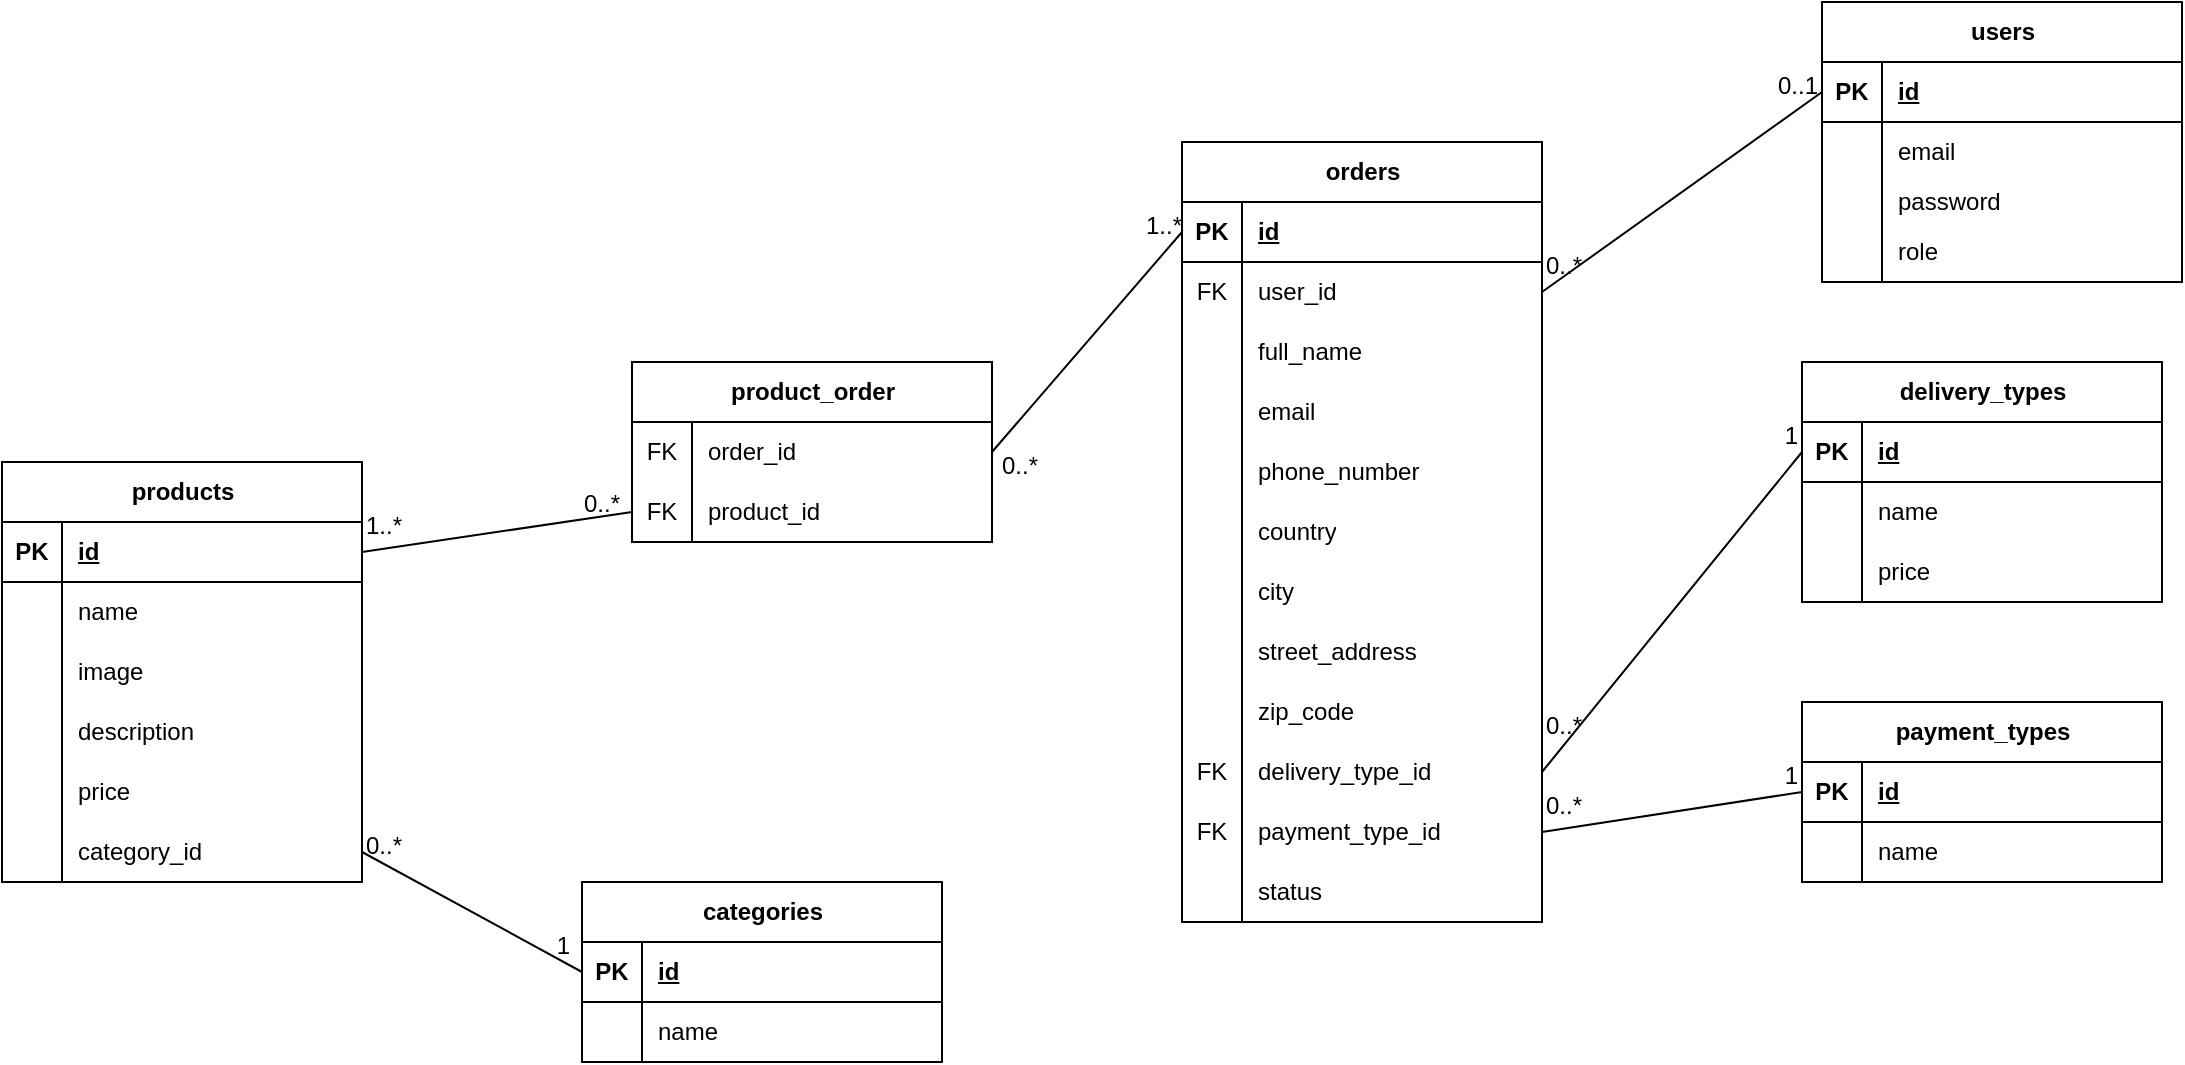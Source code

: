 <mxfile version="26.1.1">
  <diagram id="R2lEEEUBdFMjLlhIrx00" name="Page-1">
    <mxGraphModel dx="1567" dy="676" grid="1" gridSize="10" guides="1" tooltips="1" connect="1" arrows="1" fold="1" page="1" pageScale="1" pageWidth="850" pageHeight="1100" math="0" shadow="0" extFonts="Permanent Marker^https://fonts.googleapis.com/css?family=Permanent+Marker">
      <root>
        <mxCell id="0" />
        <mxCell id="1" parent="0" />
        <mxCell id="iyxFOBbyKlS74xvz4NxE-17" value="&lt;div&gt;users&lt;/div&gt;" style="shape=table;startSize=30;container=1;collapsible=1;childLayout=tableLayout;fixedRows=1;rowLines=0;fontStyle=1;align=center;resizeLast=1;html=1;" parent="1" vertex="1">
          <mxGeometry x="1020" y="170" width="180" height="140" as="geometry" />
        </mxCell>
        <mxCell id="iyxFOBbyKlS74xvz4NxE-18" value="" style="shape=tableRow;horizontal=0;startSize=0;swimlaneHead=0;swimlaneBody=0;fillColor=none;collapsible=0;dropTarget=0;points=[[0,0.5],[1,0.5]];portConstraint=eastwest;top=0;left=0;right=0;bottom=1;" parent="iyxFOBbyKlS74xvz4NxE-17" vertex="1">
          <mxGeometry y="30" width="180" height="30" as="geometry" />
        </mxCell>
        <mxCell id="iyxFOBbyKlS74xvz4NxE-19" value="PK" style="shape=partialRectangle;connectable=0;fillColor=none;top=0;left=0;bottom=0;right=0;fontStyle=1;overflow=hidden;whiteSpace=wrap;html=1;" parent="iyxFOBbyKlS74xvz4NxE-18" vertex="1">
          <mxGeometry width="30" height="30" as="geometry">
            <mxRectangle width="30" height="30" as="alternateBounds" />
          </mxGeometry>
        </mxCell>
        <mxCell id="iyxFOBbyKlS74xvz4NxE-20" value="&lt;div&gt;id&lt;/div&gt;" style="shape=partialRectangle;connectable=0;fillColor=none;top=0;left=0;bottom=0;right=0;align=left;spacingLeft=6;fontStyle=5;overflow=hidden;whiteSpace=wrap;html=1;" parent="iyxFOBbyKlS74xvz4NxE-18" vertex="1">
          <mxGeometry x="30" width="150" height="30" as="geometry">
            <mxRectangle width="150" height="30" as="alternateBounds" />
          </mxGeometry>
        </mxCell>
        <mxCell id="iyxFOBbyKlS74xvz4NxE-21" value="" style="shape=tableRow;horizontal=0;startSize=0;swimlaneHead=0;swimlaneBody=0;fillColor=none;collapsible=0;dropTarget=0;points=[[0,0.5],[1,0.5]];portConstraint=eastwest;top=0;left=0;right=0;bottom=0;" parent="iyxFOBbyKlS74xvz4NxE-17" vertex="1">
          <mxGeometry y="60" width="180" height="30" as="geometry" />
        </mxCell>
        <mxCell id="iyxFOBbyKlS74xvz4NxE-22" value="" style="shape=partialRectangle;connectable=0;fillColor=none;top=0;left=0;bottom=0;right=0;editable=1;overflow=hidden;whiteSpace=wrap;html=1;" parent="iyxFOBbyKlS74xvz4NxE-21" vertex="1">
          <mxGeometry width="30" height="30" as="geometry">
            <mxRectangle width="30" height="30" as="alternateBounds" />
          </mxGeometry>
        </mxCell>
        <mxCell id="iyxFOBbyKlS74xvz4NxE-23" value="email" style="shape=partialRectangle;connectable=0;fillColor=none;top=0;left=0;bottom=0;right=0;align=left;spacingLeft=6;overflow=hidden;whiteSpace=wrap;html=1;" parent="iyxFOBbyKlS74xvz4NxE-21" vertex="1">
          <mxGeometry x="30" width="150" height="30" as="geometry">
            <mxRectangle width="150" height="30" as="alternateBounds" />
          </mxGeometry>
        </mxCell>
        <mxCell id="iyxFOBbyKlS74xvz4NxE-24" value="" style="shape=tableRow;horizontal=0;startSize=0;swimlaneHead=0;swimlaneBody=0;fillColor=none;collapsible=0;dropTarget=0;points=[[0,0.5],[1,0.5]];portConstraint=eastwest;top=0;left=0;right=0;bottom=0;" parent="iyxFOBbyKlS74xvz4NxE-17" vertex="1">
          <mxGeometry y="90" width="180" height="20" as="geometry" />
        </mxCell>
        <mxCell id="iyxFOBbyKlS74xvz4NxE-25" value="" style="shape=partialRectangle;connectable=0;fillColor=none;top=0;left=0;bottom=0;right=0;editable=1;overflow=hidden;whiteSpace=wrap;html=1;" parent="iyxFOBbyKlS74xvz4NxE-24" vertex="1">
          <mxGeometry width="30" height="20" as="geometry">
            <mxRectangle width="30" height="20" as="alternateBounds" />
          </mxGeometry>
        </mxCell>
        <mxCell id="iyxFOBbyKlS74xvz4NxE-26" value="&lt;div&gt;password&lt;/div&gt;" style="shape=partialRectangle;connectable=0;fillColor=none;top=0;left=0;bottom=0;right=0;align=left;spacingLeft=6;overflow=hidden;whiteSpace=wrap;html=1;" parent="iyxFOBbyKlS74xvz4NxE-24" vertex="1">
          <mxGeometry x="30" width="150" height="20" as="geometry">
            <mxRectangle width="150" height="20" as="alternateBounds" />
          </mxGeometry>
        </mxCell>
        <mxCell id="iyxFOBbyKlS74xvz4NxE-27" value="" style="shape=tableRow;horizontal=0;startSize=0;swimlaneHead=0;swimlaneBody=0;fillColor=none;collapsible=0;dropTarget=0;points=[[0,0.5],[1,0.5]];portConstraint=eastwest;top=0;left=0;right=0;bottom=0;" parent="iyxFOBbyKlS74xvz4NxE-17" vertex="1">
          <mxGeometry y="110" width="180" height="30" as="geometry" />
        </mxCell>
        <mxCell id="iyxFOBbyKlS74xvz4NxE-28" value="" style="shape=partialRectangle;connectable=0;fillColor=none;top=0;left=0;bottom=0;right=0;editable=1;overflow=hidden;whiteSpace=wrap;html=1;" parent="iyxFOBbyKlS74xvz4NxE-27" vertex="1">
          <mxGeometry width="30" height="30" as="geometry">
            <mxRectangle width="30" height="30" as="alternateBounds" />
          </mxGeometry>
        </mxCell>
        <mxCell id="iyxFOBbyKlS74xvz4NxE-29" value="&lt;div&gt;role&lt;/div&gt;" style="shape=partialRectangle;connectable=0;fillColor=none;top=0;left=0;bottom=0;right=0;align=left;spacingLeft=6;overflow=hidden;whiteSpace=wrap;html=1;" parent="iyxFOBbyKlS74xvz4NxE-27" vertex="1">
          <mxGeometry x="30" width="150" height="30" as="geometry">
            <mxRectangle width="150" height="30" as="alternateBounds" />
          </mxGeometry>
        </mxCell>
        <mxCell id="iyxFOBbyKlS74xvz4NxE-34" value="&lt;div&gt;orders&lt;/div&gt;" style="shape=table;startSize=30;container=1;collapsible=1;childLayout=tableLayout;fixedRows=1;rowLines=0;fontStyle=1;align=center;resizeLast=1;html=1;" parent="1" vertex="1">
          <mxGeometry x="700" y="240" width="180" height="390" as="geometry" />
        </mxCell>
        <mxCell id="iyxFOBbyKlS74xvz4NxE-35" value="" style="shape=tableRow;horizontal=0;startSize=0;swimlaneHead=0;swimlaneBody=0;fillColor=none;collapsible=0;dropTarget=0;points=[[0,0.5],[1,0.5]];portConstraint=eastwest;top=0;left=0;right=0;bottom=1;" parent="iyxFOBbyKlS74xvz4NxE-34" vertex="1">
          <mxGeometry y="30" width="180" height="30" as="geometry" />
        </mxCell>
        <mxCell id="iyxFOBbyKlS74xvz4NxE-36" value="PK" style="shape=partialRectangle;connectable=0;fillColor=none;top=0;left=0;bottom=0;right=0;fontStyle=1;overflow=hidden;whiteSpace=wrap;html=1;" parent="iyxFOBbyKlS74xvz4NxE-35" vertex="1">
          <mxGeometry width="30" height="30" as="geometry">
            <mxRectangle width="30" height="30" as="alternateBounds" />
          </mxGeometry>
        </mxCell>
        <mxCell id="iyxFOBbyKlS74xvz4NxE-37" value="&lt;div&gt;id&lt;/div&gt;" style="shape=partialRectangle;connectable=0;fillColor=none;top=0;left=0;bottom=0;right=0;align=left;spacingLeft=6;fontStyle=5;overflow=hidden;whiteSpace=wrap;html=1;" parent="iyxFOBbyKlS74xvz4NxE-35" vertex="1">
          <mxGeometry x="30" width="150" height="30" as="geometry">
            <mxRectangle width="150" height="30" as="alternateBounds" />
          </mxGeometry>
        </mxCell>
        <mxCell id="iyxFOBbyKlS74xvz4NxE-38" value="" style="shape=tableRow;horizontal=0;startSize=0;swimlaneHead=0;swimlaneBody=0;fillColor=none;collapsible=0;dropTarget=0;points=[[0,0.5],[1,0.5]];portConstraint=eastwest;top=0;left=0;right=0;bottom=0;" parent="iyxFOBbyKlS74xvz4NxE-34" vertex="1">
          <mxGeometry y="60" width="180" height="30" as="geometry" />
        </mxCell>
        <mxCell id="iyxFOBbyKlS74xvz4NxE-39" value="FK" style="shape=partialRectangle;connectable=0;fillColor=none;top=0;left=0;bottom=0;right=0;editable=1;overflow=hidden;whiteSpace=wrap;html=1;" parent="iyxFOBbyKlS74xvz4NxE-38" vertex="1">
          <mxGeometry width="30" height="30" as="geometry">
            <mxRectangle width="30" height="30" as="alternateBounds" />
          </mxGeometry>
        </mxCell>
        <mxCell id="iyxFOBbyKlS74xvz4NxE-40" value="&lt;div&gt;user_id&lt;/div&gt;" style="shape=partialRectangle;connectable=0;fillColor=none;top=0;left=0;bottom=0;right=0;align=left;spacingLeft=6;overflow=hidden;whiteSpace=wrap;html=1;" parent="iyxFOBbyKlS74xvz4NxE-38" vertex="1">
          <mxGeometry x="30" width="150" height="30" as="geometry">
            <mxRectangle width="150" height="30" as="alternateBounds" />
          </mxGeometry>
        </mxCell>
        <mxCell id="iyxFOBbyKlS74xvz4NxE-41" value="" style="shape=tableRow;horizontal=0;startSize=0;swimlaneHead=0;swimlaneBody=0;fillColor=none;collapsible=0;dropTarget=0;points=[[0,0.5],[1,0.5]];portConstraint=eastwest;top=0;left=0;right=0;bottom=0;" parent="iyxFOBbyKlS74xvz4NxE-34" vertex="1">
          <mxGeometry y="90" width="180" height="30" as="geometry" />
        </mxCell>
        <mxCell id="iyxFOBbyKlS74xvz4NxE-42" value="" style="shape=partialRectangle;connectable=0;fillColor=none;top=0;left=0;bottom=0;right=0;editable=1;overflow=hidden;whiteSpace=wrap;html=1;" parent="iyxFOBbyKlS74xvz4NxE-41" vertex="1">
          <mxGeometry width="30" height="30" as="geometry">
            <mxRectangle width="30" height="30" as="alternateBounds" />
          </mxGeometry>
        </mxCell>
        <mxCell id="iyxFOBbyKlS74xvz4NxE-43" value="full_name" style="shape=partialRectangle;connectable=0;fillColor=none;top=0;left=0;bottom=0;right=0;align=left;spacingLeft=6;overflow=hidden;whiteSpace=wrap;html=1;" parent="iyxFOBbyKlS74xvz4NxE-41" vertex="1">
          <mxGeometry x="30" width="150" height="30" as="geometry">
            <mxRectangle width="150" height="30" as="alternateBounds" />
          </mxGeometry>
        </mxCell>
        <mxCell id="iyxFOBbyKlS74xvz4NxE-121" value="" style="shape=tableRow;horizontal=0;startSize=0;swimlaneHead=0;swimlaneBody=0;fillColor=none;collapsible=0;dropTarget=0;points=[[0,0.5],[1,0.5]];portConstraint=eastwest;top=0;left=0;right=0;bottom=0;" parent="iyxFOBbyKlS74xvz4NxE-34" vertex="1">
          <mxGeometry y="120" width="180" height="30" as="geometry" />
        </mxCell>
        <mxCell id="iyxFOBbyKlS74xvz4NxE-122" value="" style="shape=partialRectangle;connectable=0;fillColor=none;top=0;left=0;bottom=0;right=0;editable=1;overflow=hidden;whiteSpace=wrap;html=1;" parent="iyxFOBbyKlS74xvz4NxE-121" vertex="1">
          <mxGeometry width="30" height="30" as="geometry">
            <mxRectangle width="30" height="30" as="alternateBounds" />
          </mxGeometry>
        </mxCell>
        <mxCell id="iyxFOBbyKlS74xvz4NxE-123" value="email" style="shape=partialRectangle;connectable=0;fillColor=none;top=0;left=0;bottom=0;right=0;align=left;spacingLeft=6;overflow=hidden;whiteSpace=wrap;html=1;" parent="iyxFOBbyKlS74xvz4NxE-121" vertex="1">
          <mxGeometry x="30" width="150" height="30" as="geometry">
            <mxRectangle width="150" height="30" as="alternateBounds" />
          </mxGeometry>
        </mxCell>
        <mxCell id="iyxFOBbyKlS74xvz4NxE-124" value="" style="shape=tableRow;horizontal=0;startSize=0;swimlaneHead=0;swimlaneBody=0;fillColor=none;collapsible=0;dropTarget=0;points=[[0,0.5],[1,0.5]];portConstraint=eastwest;top=0;left=0;right=0;bottom=0;" parent="iyxFOBbyKlS74xvz4NxE-34" vertex="1">
          <mxGeometry y="150" width="180" height="30" as="geometry" />
        </mxCell>
        <mxCell id="iyxFOBbyKlS74xvz4NxE-125" value="" style="shape=partialRectangle;connectable=0;fillColor=none;top=0;left=0;bottom=0;right=0;editable=1;overflow=hidden;whiteSpace=wrap;html=1;" parent="iyxFOBbyKlS74xvz4NxE-124" vertex="1">
          <mxGeometry width="30" height="30" as="geometry">
            <mxRectangle width="30" height="30" as="alternateBounds" />
          </mxGeometry>
        </mxCell>
        <mxCell id="iyxFOBbyKlS74xvz4NxE-126" value="&lt;div&gt;phone_number&lt;/div&gt;" style="shape=partialRectangle;connectable=0;fillColor=none;top=0;left=0;bottom=0;right=0;align=left;spacingLeft=6;overflow=hidden;whiteSpace=wrap;html=1;" parent="iyxFOBbyKlS74xvz4NxE-124" vertex="1">
          <mxGeometry x="30" width="150" height="30" as="geometry">
            <mxRectangle width="150" height="30" as="alternateBounds" />
          </mxGeometry>
        </mxCell>
        <mxCell id="iyxFOBbyKlS74xvz4NxE-127" value="" style="shape=tableRow;horizontal=0;startSize=0;swimlaneHead=0;swimlaneBody=0;fillColor=none;collapsible=0;dropTarget=0;points=[[0,0.5],[1,0.5]];portConstraint=eastwest;top=0;left=0;right=0;bottom=0;" parent="iyxFOBbyKlS74xvz4NxE-34" vertex="1">
          <mxGeometry y="180" width="180" height="30" as="geometry" />
        </mxCell>
        <mxCell id="iyxFOBbyKlS74xvz4NxE-128" value="" style="shape=partialRectangle;connectable=0;fillColor=none;top=0;left=0;bottom=0;right=0;editable=1;overflow=hidden;whiteSpace=wrap;html=1;" parent="iyxFOBbyKlS74xvz4NxE-127" vertex="1">
          <mxGeometry width="30" height="30" as="geometry">
            <mxRectangle width="30" height="30" as="alternateBounds" />
          </mxGeometry>
        </mxCell>
        <mxCell id="iyxFOBbyKlS74xvz4NxE-129" value="country" style="shape=partialRectangle;connectable=0;fillColor=none;top=0;left=0;bottom=0;right=0;align=left;spacingLeft=6;overflow=hidden;whiteSpace=wrap;html=1;" parent="iyxFOBbyKlS74xvz4NxE-127" vertex="1">
          <mxGeometry x="30" width="150" height="30" as="geometry">
            <mxRectangle width="150" height="30" as="alternateBounds" />
          </mxGeometry>
        </mxCell>
        <mxCell id="iyxFOBbyKlS74xvz4NxE-130" value="" style="shape=tableRow;horizontal=0;startSize=0;swimlaneHead=0;swimlaneBody=0;fillColor=none;collapsible=0;dropTarget=0;points=[[0,0.5],[1,0.5]];portConstraint=eastwest;top=0;left=0;right=0;bottom=0;" parent="iyxFOBbyKlS74xvz4NxE-34" vertex="1">
          <mxGeometry y="210" width="180" height="30" as="geometry" />
        </mxCell>
        <mxCell id="iyxFOBbyKlS74xvz4NxE-131" value="" style="shape=partialRectangle;connectable=0;fillColor=none;top=0;left=0;bottom=0;right=0;editable=1;overflow=hidden;whiteSpace=wrap;html=1;" parent="iyxFOBbyKlS74xvz4NxE-130" vertex="1">
          <mxGeometry width="30" height="30" as="geometry">
            <mxRectangle width="30" height="30" as="alternateBounds" />
          </mxGeometry>
        </mxCell>
        <mxCell id="iyxFOBbyKlS74xvz4NxE-132" value="city" style="shape=partialRectangle;connectable=0;fillColor=none;top=0;left=0;bottom=0;right=0;align=left;spacingLeft=6;overflow=hidden;whiteSpace=wrap;html=1;" parent="iyxFOBbyKlS74xvz4NxE-130" vertex="1">
          <mxGeometry x="30" width="150" height="30" as="geometry">
            <mxRectangle width="150" height="30" as="alternateBounds" />
          </mxGeometry>
        </mxCell>
        <mxCell id="iyxFOBbyKlS74xvz4NxE-133" value="" style="shape=tableRow;horizontal=0;startSize=0;swimlaneHead=0;swimlaneBody=0;fillColor=none;collapsible=0;dropTarget=0;points=[[0,0.5],[1,0.5]];portConstraint=eastwest;top=0;left=0;right=0;bottom=0;" parent="iyxFOBbyKlS74xvz4NxE-34" vertex="1">
          <mxGeometry y="240" width="180" height="30" as="geometry" />
        </mxCell>
        <mxCell id="iyxFOBbyKlS74xvz4NxE-134" value="" style="shape=partialRectangle;connectable=0;fillColor=none;top=0;left=0;bottom=0;right=0;editable=1;overflow=hidden;whiteSpace=wrap;html=1;" parent="iyxFOBbyKlS74xvz4NxE-133" vertex="1">
          <mxGeometry width="30" height="30" as="geometry">
            <mxRectangle width="30" height="30" as="alternateBounds" />
          </mxGeometry>
        </mxCell>
        <mxCell id="iyxFOBbyKlS74xvz4NxE-135" value="street_address" style="shape=partialRectangle;connectable=0;fillColor=none;top=0;left=0;bottom=0;right=0;align=left;spacingLeft=6;overflow=hidden;whiteSpace=wrap;html=1;" parent="iyxFOBbyKlS74xvz4NxE-133" vertex="1">
          <mxGeometry x="30" width="150" height="30" as="geometry">
            <mxRectangle width="150" height="30" as="alternateBounds" />
          </mxGeometry>
        </mxCell>
        <mxCell id="iyxFOBbyKlS74xvz4NxE-136" value="" style="shape=tableRow;horizontal=0;startSize=0;swimlaneHead=0;swimlaneBody=0;fillColor=none;collapsible=0;dropTarget=0;points=[[0,0.5],[1,0.5]];portConstraint=eastwest;top=0;left=0;right=0;bottom=0;" parent="iyxFOBbyKlS74xvz4NxE-34" vertex="1">
          <mxGeometry y="270" width="180" height="30" as="geometry" />
        </mxCell>
        <mxCell id="iyxFOBbyKlS74xvz4NxE-137" value="" style="shape=partialRectangle;connectable=0;fillColor=none;top=0;left=0;bottom=0;right=0;editable=1;overflow=hidden;whiteSpace=wrap;html=1;" parent="iyxFOBbyKlS74xvz4NxE-136" vertex="1">
          <mxGeometry width="30" height="30" as="geometry">
            <mxRectangle width="30" height="30" as="alternateBounds" />
          </mxGeometry>
        </mxCell>
        <mxCell id="iyxFOBbyKlS74xvz4NxE-138" value="zip_code" style="shape=partialRectangle;connectable=0;fillColor=none;top=0;left=0;bottom=0;right=0;align=left;spacingLeft=6;overflow=hidden;whiteSpace=wrap;html=1;" parent="iyxFOBbyKlS74xvz4NxE-136" vertex="1">
          <mxGeometry x="30" width="150" height="30" as="geometry">
            <mxRectangle width="150" height="30" as="alternateBounds" />
          </mxGeometry>
        </mxCell>
        <mxCell id="iyxFOBbyKlS74xvz4NxE-139" value="" style="shape=tableRow;horizontal=0;startSize=0;swimlaneHead=0;swimlaneBody=0;fillColor=none;collapsible=0;dropTarget=0;points=[[0,0.5],[1,0.5]];portConstraint=eastwest;top=0;left=0;right=0;bottom=0;" parent="iyxFOBbyKlS74xvz4NxE-34" vertex="1">
          <mxGeometry y="300" width="180" height="30" as="geometry" />
        </mxCell>
        <mxCell id="iyxFOBbyKlS74xvz4NxE-140" value="FK" style="shape=partialRectangle;connectable=0;fillColor=none;top=0;left=0;bottom=0;right=0;editable=1;overflow=hidden;whiteSpace=wrap;html=1;" parent="iyxFOBbyKlS74xvz4NxE-139" vertex="1">
          <mxGeometry width="30" height="30" as="geometry">
            <mxRectangle width="30" height="30" as="alternateBounds" />
          </mxGeometry>
        </mxCell>
        <mxCell id="iyxFOBbyKlS74xvz4NxE-141" value="delivery_type_id" style="shape=partialRectangle;connectable=0;fillColor=none;top=0;left=0;bottom=0;right=0;align=left;spacingLeft=6;overflow=hidden;whiteSpace=wrap;html=1;" parent="iyxFOBbyKlS74xvz4NxE-139" vertex="1">
          <mxGeometry x="30" width="150" height="30" as="geometry">
            <mxRectangle width="150" height="30" as="alternateBounds" />
          </mxGeometry>
        </mxCell>
        <mxCell id="iyxFOBbyKlS74xvz4NxE-142" value="" style="shape=tableRow;horizontal=0;startSize=0;swimlaneHead=0;swimlaneBody=0;fillColor=none;collapsible=0;dropTarget=0;points=[[0,0.5],[1,0.5]];portConstraint=eastwest;top=0;left=0;right=0;bottom=0;" parent="iyxFOBbyKlS74xvz4NxE-34" vertex="1">
          <mxGeometry y="330" width="180" height="30" as="geometry" />
        </mxCell>
        <mxCell id="iyxFOBbyKlS74xvz4NxE-143" value="FK" style="shape=partialRectangle;connectable=0;fillColor=none;top=0;left=0;bottom=0;right=0;editable=1;overflow=hidden;whiteSpace=wrap;html=1;" parent="iyxFOBbyKlS74xvz4NxE-142" vertex="1">
          <mxGeometry width="30" height="30" as="geometry">
            <mxRectangle width="30" height="30" as="alternateBounds" />
          </mxGeometry>
        </mxCell>
        <mxCell id="iyxFOBbyKlS74xvz4NxE-144" value="payment_type_id" style="shape=partialRectangle;connectable=0;fillColor=none;top=0;left=0;bottom=0;right=0;align=left;spacingLeft=6;overflow=hidden;whiteSpace=wrap;html=1;" parent="iyxFOBbyKlS74xvz4NxE-142" vertex="1">
          <mxGeometry x="30" width="150" height="30" as="geometry">
            <mxRectangle width="150" height="30" as="alternateBounds" />
          </mxGeometry>
        </mxCell>
        <mxCell id="miyMtEBMyWVjS_tuSepi-1" value="" style="shape=tableRow;horizontal=0;startSize=0;swimlaneHead=0;swimlaneBody=0;fillColor=none;collapsible=0;dropTarget=0;points=[[0,0.5],[1,0.5]];portConstraint=eastwest;top=0;left=0;right=0;bottom=0;" vertex="1" parent="iyxFOBbyKlS74xvz4NxE-34">
          <mxGeometry y="360" width="180" height="30" as="geometry" />
        </mxCell>
        <mxCell id="miyMtEBMyWVjS_tuSepi-2" value="" style="shape=partialRectangle;connectable=0;fillColor=none;top=0;left=0;bottom=0;right=0;editable=1;overflow=hidden;whiteSpace=wrap;html=1;" vertex="1" parent="miyMtEBMyWVjS_tuSepi-1">
          <mxGeometry width="30" height="30" as="geometry">
            <mxRectangle width="30" height="30" as="alternateBounds" />
          </mxGeometry>
        </mxCell>
        <mxCell id="miyMtEBMyWVjS_tuSepi-3" value="status" style="shape=partialRectangle;connectable=0;fillColor=none;top=0;left=0;bottom=0;right=0;align=left;spacingLeft=6;overflow=hidden;whiteSpace=wrap;html=1;" vertex="1" parent="miyMtEBMyWVjS_tuSepi-1">
          <mxGeometry x="30" width="150" height="30" as="geometry">
            <mxRectangle width="150" height="30" as="alternateBounds" />
          </mxGeometry>
        </mxCell>
        <mxCell id="iyxFOBbyKlS74xvz4NxE-47" value="products" style="shape=table;startSize=30;container=1;collapsible=1;childLayout=tableLayout;fixedRows=1;rowLines=0;fontStyle=1;align=center;resizeLast=1;html=1;" parent="1" vertex="1">
          <mxGeometry x="110" y="400" width="180" height="210" as="geometry" />
        </mxCell>
        <mxCell id="iyxFOBbyKlS74xvz4NxE-48" value="" style="shape=tableRow;horizontal=0;startSize=0;swimlaneHead=0;swimlaneBody=0;fillColor=none;collapsible=0;dropTarget=0;points=[[0,0.5],[1,0.5]];portConstraint=eastwest;top=0;left=0;right=0;bottom=1;" parent="iyxFOBbyKlS74xvz4NxE-47" vertex="1">
          <mxGeometry y="30" width="180" height="30" as="geometry" />
        </mxCell>
        <mxCell id="iyxFOBbyKlS74xvz4NxE-49" value="PK" style="shape=partialRectangle;connectable=0;fillColor=none;top=0;left=0;bottom=0;right=0;fontStyle=1;overflow=hidden;whiteSpace=wrap;html=1;" parent="iyxFOBbyKlS74xvz4NxE-48" vertex="1">
          <mxGeometry width="30" height="30" as="geometry">
            <mxRectangle width="30" height="30" as="alternateBounds" />
          </mxGeometry>
        </mxCell>
        <mxCell id="iyxFOBbyKlS74xvz4NxE-50" value="id" style="shape=partialRectangle;connectable=0;fillColor=none;top=0;left=0;bottom=0;right=0;align=left;spacingLeft=6;fontStyle=5;overflow=hidden;whiteSpace=wrap;html=1;" parent="iyxFOBbyKlS74xvz4NxE-48" vertex="1">
          <mxGeometry x="30" width="150" height="30" as="geometry">
            <mxRectangle width="150" height="30" as="alternateBounds" />
          </mxGeometry>
        </mxCell>
        <mxCell id="iyxFOBbyKlS74xvz4NxE-51" value="" style="shape=tableRow;horizontal=0;startSize=0;swimlaneHead=0;swimlaneBody=0;fillColor=none;collapsible=0;dropTarget=0;points=[[0,0.5],[1,0.5]];portConstraint=eastwest;top=0;left=0;right=0;bottom=0;" parent="iyxFOBbyKlS74xvz4NxE-47" vertex="1">
          <mxGeometry y="60" width="180" height="30" as="geometry" />
        </mxCell>
        <mxCell id="iyxFOBbyKlS74xvz4NxE-52" value="" style="shape=partialRectangle;connectable=0;fillColor=none;top=0;left=0;bottom=0;right=0;editable=1;overflow=hidden;whiteSpace=wrap;html=1;" parent="iyxFOBbyKlS74xvz4NxE-51" vertex="1">
          <mxGeometry width="30" height="30" as="geometry">
            <mxRectangle width="30" height="30" as="alternateBounds" />
          </mxGeometry>
        </mxCell>
        <mxCell id="iyxFOBbyKlS74xvz4NxE-53" value="&lt;div&gt;name&lt;/div&gt;" style="shape=partialRectangle;connectable=0;fillColor=none;top=0;left=0;bottom=0;right=0;align=left;spacingLeft=6;overflow=hidden;whiteSpace=wrap;html=1;" parent="iyxFOBbyKlS74xvz4NxE-51" vertex="1">
          <mxGeometry x="30" width="150" height="30" as="geometry">
            <mxRectangle width="150" height="30" as="alternateBounds" />
          </mxGeometry>
        </mxCell>
        <mxCell id="iyxFOBbyKlS74xvz4NxE-54" value="" style="shape=tableRow;horizontal=0;startSize=0;swimlaneHead=0;swimlaneBody=0;fillColor=none;collapsible=0;dropTarget=0;points=[[0,0.5],[1,0.5]];portConstraint=eastwest;top=0;left=0;right=0;bottom=0;" parent="iyxFOBbyKlS74xvz4NxE-47" vertex="1">
          <mxGeometry y="90" width="180" height="30" as="geometry" />
        </mxCell>
        <mxCell id="iyxFOBbyKlS74xvz4NxE-55" value="" style="shape=partialRectangle;connectable=0;fillColor=none;top=0;left=0;bottom=0;right=0;editable=1;overflow=hidden;whiteSpace=wrap;html=1;" parent="iyxFOBbyKlS74xvz4NxE-54" vertex="1">
          <mxGeometry width="30" height="30" as="geometry">
            <mxRectangle width="30" height="30" as="alternateBounds" />
          </mxGeometry>
        </mxCell>
        <mxCell id="iyxFOBbyKlS74xvz4NxE-56" value="image" style="shape=partialRectangle;connectable=0;fillColor=none;top=0;left=0;bottom=0;right=0;align=left;spacingLeft=6;overflow=hidden;whiteSpace=wrap;html=1;" parent="iyxFOBbyKlS74xvz4NxE-54" vertex="1">
          <mxGeometry x="30" width="150" height="30" as="geometry">
            <mxRectangle width="150" height="30" as="alternateBounds" />
          </mxGeometry>
        </mxCell>
        <mxCell id="iyxFOBbyKlS74xvz4NxE-57" value="" style="shape=tableRow;horizontal=0;startSize=0;swimlaneHead=0;swimlaneBody=0;fillColor=none;collapsible=0;dropTarget=0;points=[[0,0.5],[1,0.5]];portConstraint=eastwest;top=0;left=0;right=0;bottom=0;" parent="iyxFOBbyKlS74xvz4NxE-47" vertex="1">
          <mxGeometry y="120" width="180" height="30" as="geometry" />
        </mxCell>
        <mxCell id="iyxFOBbyKlS74xvz4NxE-58" value="" style="shape=partialRectangle;connectable=0;fillColor=none;top=0;left=0;bottom=0;right=0;editable=1;overflow=hidden;whiteSpace=wrap;html=1;" parent="iyxFOBbyKlS74xvz4NxE-57" vertex="1">
          <mxGeometry width="30" height="30" as="geometry">
            <mxRectangle width="30" height="30" as="alternateBounds" />
          </mxGeometry>
        </mxCell>
        <mxCell id="iyxFOBbyKlS74xvz4NxE-59" value="&lt;div&gt;description&lt;/div&gt;" style="shape=partialRectangle;connectable=0;fillColor=none;top=0;left=0;bottom=0;right=0;align=left;spacingLeft=6;overflow=hidden;whiteSpace=wrap;html=1;" parent="iyxFOBbyKlS74xvz4NxE-57" vertex="1">
          <mxGeometry x="30" width="150" height="30" as="geometry">
            <mxRectangle width="150" height="30" as="alternateBounds" />
          </mxGeometry>
        </mxCell>
        <mxCell id="iyxFOBbyKlS74xvz4NxE-73" value="" style="shape=tableRow;horizontal=0;startSize=0;swimlaneHead=0;swimlaneBody=0;fillColor=none;collapsible=0;dropTarget=0;points=[[0,0.5],[1,0.5]];portConstraint=eastwest;top=0;left=0;right=0;bottom=0;" parent="iyxFOBbyKlS74xvz4NxE-47" vertex="1">
          <mxGeometry y="150" width="180" height="30" as="geometry" />
        </mxCell>
        <mxCell id="iyxFOBbyKlS74xvz4NxE-74" value="" style="shape=partialRectangle;connectable=0;fillColor=none;top=0;left=0;bottom=0;right=0;editable=1;overflow=hidden;whiteSpace=wrap;html=1;" parent="iyxFOBbyKlS74xvz4NxE-73" vertex="1">
          <mxGeometry width="30" height="30" as="geometry">
            <mxRectangle width="30" height="30" as="alternateBounds" />
          </mxGeometry>
        </mxCell>
        <mxCell id="iyxFOBbyKlS74xvz4NxE-75" value="price" style="shape=partialRectangle;connectable=0;fillColor=none;top=0;left=0;bottom=0;right=0;align=left;spacingLeft=6;overflow=hidden;whiteSpace=wrap;html=1;" parent="iyxFOBbyKlS74xvz4NxE-73" vertex="1">
          <mxGeometry x="30" width="150" height="30" as="geometry">
            <mxRectangle width="150" height="30" as="alternateBounds" />
          </mxGeometry>
        </mxCell>
        <mxCell id="iyxFOBbyKlS74xvz4NxE-76" value="" style="shape=tableRow;horizontal=0;startSize=0;swimlaneHead=0;swimlaneBody=0;fillColor=none;collapsible=0;dropTarget=0;points=[[0,0.5],[1,0.5]];portConstraint=eastwest;top=0;left=0;right=0;bottom=0;" parent="iyxFOBbyKlS74xvz4NxE-47" vertex="1">
          <mxGeometry y="180" width="180" height="30" as="geometry" />
        </mxCell>
        <mxCell id="iyxFOBbyKlS74xvz4NxE-77" value="" style="shape=partialRectangle;connectable=0;fillColor=none;top=0;left=0;bottom=0;right=0;editable=1;overflow=hidden;whiteSpace=wrap;html=1;" parent="iyxFOBbyKlS74xvz4NxE-76" vertex="1">
          <mxGeometry width="30" height="30" as="geometry">
            <mxRectangle width="30" height="30" as="alternateBounds" />
          </mxGeometry>
        </mxCell>
        <mxCell id="iyxFOBbyKlS74xvz4NxE-78" value="category_id" style="shape=partialRectangle;connectable=0;fillColor=none;top=0;left=0;bottom=0;right=0;align=left;spacingLeft=6;overflow=hidden;whiteSpace=wrap;html=1;" parent="iyxFOBbyKlS74xvz4NxE-76" vertex="1">
          <mxGeometry x="30" width="150" height="30" as="geometry">
            <mxRectangle width="150" height="30" as="alternateBounds" />
          </mxGeometry>
        </mxCell>
        <mxCell id="iyxFOBbyKlS74xvz4NxE-79" value="" style="endArrow=none;html=1;rounded=0;exitX=1;exitY=0.5;exitDx=0;exitDy=0;entryX=0;entryY=0.5;entryDx=0;entryDy=0;" parent="1" source="iyxFOBbyKlS74xvz4NxE-76" target="iyxFOBbyKlS74xvz4NxE-61" edge="1">
          <mxGeometry relative="1" as="geometry">
            <mxPoint x="360" y="310" as="sourcePoint" />
            <mxPoint x="520" y="310" as="targetPoint" />
          </mxGeometry>
        </mxCell>
        <mxCell id="iyxFOBbyKlS74xvz4NxE-80" value="0..*" style="resizable=0;html=1;whiteSpace=wrap;align=left;verticalAlign=bottom;" parent="iyxFOBbyKlS74xvz4NxE-79" connectable="0" vertex="1">
          <mxGeometry x="-1" relative="1" as="geometry">
            <mxPoint y="5" as="offset" />
          </mxGeometry>
        </mxCell>
        <mxCell id="iyxFOBbyKlS74xvz4NxE-81" value="1" style="resizable=0;html=1;whiteSpace=wrap;align=right;verticalAlign=bottom;" parent="iyxFOBbyKlS74xvz4NxE-79" connectable="0" vertex="1">
          <mxGeometry x="1" relative="1" as="geometry">
            <mxPoint x="-5" y="-5" as="offset" />
          </mxGeometry>
        </mxCell>
        <mxCell id="iyxFOBbyKlS74xvz4NxE-60" value="categories" style="shape=table;startSize=30;container=1;collapsible=1;childLayout=tableLayout;fixedRows=1;rowLines=0;fontStyle=1;align=center;resizeLast=1;html=1;" parent="1" vertex="1">
          <mxGeometry x="400" y="610" width="180" height="90" as="geometry" />
        </mxCell>
        <mxCell id="iyxFOBbyKlS74xvz4NxE-61" value="" style="shape=tableRow;horizontal=0;startSize=0;swimlaneHead=0;swimlaneBody=0;fillColor=none;collapsible=0;dropTarget=0;points=[[0,0.5],[1,0.5]];portConstraint=eastwest;top=0;left=0;right=0;bottom=1;" parent="iyxFOBbyKlS74xvz4NxE-60" vertex="1">
          <mxGeometry y="30" width="180" height="30" as="geometry" />
        </mxCell>
        <mxCell id="iyxFOBbyKlS74xvz4NxE-62" value="PK" style="shape=partialRectangle;connectable=0;fillColor=none;top=0;left=0;bottom=0;right=0;fontStyle=1;overflow=hidden;whiteSpace=wrap;html=1;" parent="iyxFOBbyKlS74xvz4NxE-61" vertex="1">
          <mxGeometry width="30" height="30" as="geometry">
            <mxRectangle width="30" height="30" as="alternateBounds" />
          </mxGeometry>
        </mxCell>
        <mxCell id="iyxFOBbyKlS74xvz4NxE-63" value="id" style="shape=partialRectangle;connectable=0;fillColor=none;top=0;left=0;bottom=0;right=0;align=left;spacingLeft=6;fontStyle=5;overflow=hidden;whiteSpace=wrap;html=1;" parent="iyxFOBbyKlS74xvz4NxE-61" vertex="1">
          <mxGeometry x="30" width="150" height="30" as="geometry">
            <mxRectangle width="150" height="30" as="alternateBounds" />
          </mxGeometry>
        </mxCell>
        <mxCell id="iyxFOBbyKlS74xvz4NxE-64" value="" style="shape=tableRow;horizontal=0;startSize=0;swimlaneHead=0;swimlaneBody=0;fillColor=none;collapsible=0;dropTarget=0;points=[[0,0.5],[1,0.5]];portConstraint=eastwest;top=0;left=0;right=0;bottom=0;" parent="iyxFOBbyKlS74xvz4NxE-60" vertex="1">
          <mxGeometry y="60" width="180" height="30" as="geometry" />
        </mxCell>
        <mxCell id="iyxFOBbyKlS74xvz4NxE-65" value="" style="shape=partialRectangle;connectable=0;fillColor=none;top=0;left=0;bottom=0;right=0;editable=1;overflow=hidden;whiteSpace=wrap;html=1;" parent="iyxFOBbyKlS74xvz4NxE-64" vertex="1">
          <mxGeometry width="30" height="30" as="geometry">
            <mxRectangle width="30" height="30" as="alternateBounds" />
          </mxGeometry>
        </mxCell>
        <mxCell id="iyxFOBbyKlS74xvz4NxE-66" value="&lt;div&gt;name&lt;/div&gt;" style="shape=partialRectangle;connectable=0;fillColor=none;top=0;left=0;bottom=0;right=0;align=left;spacingLeft=6;overflow=hidden;whiteSpace=wrap;html=1;" parent="iyxFOBbyKlS74xvz4NxE-64" vertex="1">
          <mxGeometry x="30" width="150" height="30" as="geometry">
            <mxRectangle width="150" height="30" as="alternateBounds" />
          </mxGeometry>
        </mxCell>
        <mxCell id="iyxFOBbyKlS74xvz4NxE-86" value="product_order" style="shape=table;startSize=30;container=1;collapsible=1;childLayout=tableLayout;fixedRows=1;rowLines=0;fontStyle=1;align=center;resizeLast=1;html=1;" parent="1" vertex="1">
          <mxGeometry x="425" y="350" width="180" height="90" as="geometry" />
        </mxCell>
        <mxCell id="iyxFOBbyKlS74xvz4NxE-90" value="" style="shape=tableRow;horizontal=0;startSize=0;swimlaneHead=0;swimlaneBody=0;fillColor=none;collapsible=0;dropTarget=0;points=[[0,0.5],[1,0.5]];portConstraint=eastwest;top=0;left=0;right=0;bottom=0;" parent="iyxFOBbyKlS74xvz4NxE-86" vertex="1">
          <mxGeometry y="30" width="180" height="30" as="geometry" />
        </mxCell>
        <mxCell id="iyxFOBbyKlS74xvz4NxE-91" value="FK" style="shape=partialRectangle;connectable=0;fillColor=none;top=0;left=0;bottom=0;right=0;editable=1;overflow=hidden;whiteSpace=wrap;html=1;" parent="iyxFOBbyKlS74xvz4NxE-90" vertex="1">
          <mxGeometry width="30" height="30" as="geometry">
            <mxRectangle width="30" height="30" as="alternateBounds" />
          </mxGeometry>
        </mxCell>
        <mxCell id="iyxFOBbyKlS74xvz4NxE-92" value="order_id" style="shape=partialRectangle;connectable=0;fillColor=none;top=0;left=0;bottom=0;right=0;align=left;spacingLeft=6;overflow=hidden;whiteSpace=wrap;html=1;" parent="iyxFOBbyKlS74xvz4NxE-90" vertex="1">
          <mxGeometry x="30" width="150" height="30" as="geometry">
            <mxRectangle width="150" height="30" as="alternateBounds" />
          </mxGeometry>
        </mxCell>
        <mxCell id="iyxFOBbyKlS74xvz4NxE-93" value="" style="shape=tableRow;horizontal=0;startSize=0;swimlaneHead=0;swimlaneBody=0;fillColor=none;collapsible=0;dropTarget=0;points=[[0,0.5],[1,0.5]];portConstraint=eastwest;top=0;left=0;right=0;bottom=0;" parent="iyxFOBbyKlS74xvz4NxE-86" vertex="1">
          <mxGeometry y="60" width="180" height="30" as="geometry" />
        </mxCell>
        <mxCell id="iyxFOBbyKlS74xvz4NxE-94" value="FK" style="shape=partialRectangle;connectable=0;fillColor=none;top=0;left=0;bottom=0;right=0;editable=1;overflow=hidden;whiteSpace=wrap;html=1;" parent="iyxFOBbyKlS74xvz4NxE-93" vertex="1">
          <mxGeometry width="30" height="30" as="geometry">
            <mxRectangle width="30" height="30" as="alternateBounds" />
          </mxGeometry>
        </mxCell>
        <mxCell id="iyxFOBbyKlS74xvz4NxE-95" value="product_id" style="shape=partialRectangle;connectable=0;fillColor=none;top=0;left=0;bottom=0;right=0;align=left;spacingLeft=6;overflow=hidden;whiteSpace=wrap;html=1;" parent="iyxFOBbyKlS74xvz4NxE-93" vertex="1">
          <mxGeometry x="30" width="150" height="30" as="geometry">
            <mxRectangle width="150" height="30" as="alternateBounds" />
          </mxGeometry>
        </mxCell>
        <mxCell id="iyxFOBbyKlS74xvz4NxE-99" value="" style="endArrow=none;html=1;rounded=0;exitX=1;exitY=0.5;exitDx=0;exitDy=0;entryX=0;entryY=0.5;entryDx=0;entryDy=0;" parent="1" source="iyxFOBbyKlS74xvz4NxE-48" target="iyxFOBbyKlS74xvz4NxE-93" edge="1">
          <mxGeometry relative="1" as="geometry">
            <mxPoint x="380" y="510" as="sourcePoint" />
            <mxPoint x="515" y="590" as="targetPoint" />
          </mxGeometry>
        </mxCell>
        <mxCell id="iyxFOBbyKlS74xvz4NxE-100" value="1..*" style="resizable=0;html=1;whiteSpace=wrap;align=left;verticalAlign=bottom;" parent="iyxFOBbyKlS74xvz4NxE-99" connectable="0" vertex="1">
          <mxGeometry x="-1" relative="1" as="geometry">
            <mxPoint y="-5" as="offset" />
          </mxGeometry>
        </mxCell>
        <mxCell id="iyxFOBbyKlS74xvz4NxE-101" value="0..*" style="resizable=0;html=1;whiteSpace=wrap;align=right;verticalAlign=bottom;" parent="iyxFOBbyKlS74xvz4NxE-99" connectable="0" vertex="1">
          <mxGeometry x="1" relative="1" as="geometry">
            <mxPoint x="-5" y="5" as="offset" />
          </mxGeometry>
        </mxCell>
        <mxCell id="iyxFOBbyKlS74xvz4NxE-102" value="" style="endArrow=none;html=1;rounded=0;entryX=1;entryY=0.5;entryDx=0;entryDy=0;exitX=0;exitY=0.5;exitDx=0;exitDy=0;" parent="1" source="iyxFOBbyKlS74xvz4NxE-35" target="iyxFOBbyKlS74xvz4NxE-90" edge="1">
          <mxGeometry relative="1" as="geometry">
            <mxPoint x="550" y="210" as="sourcePoint" />
            <mxPoint x="685" y="510" as="targetPoint" />
          </mxGeometry>
        </mxCell>
        <mxCell id="iyxFOBbyKlS74xvz4NxE-103" value="1..*" style="resizable=0;html=1;whiteSpace=wrap;align=left;verticalAlign=bottom;" parent="iyxFOBbyKlS74xvz4NxE-102" connectable="0" vertex="1">
          <mxGeometry x="-1" relative="1" as="geometry">
            <mxPoint x="-20" y="5" as="offset" />
          </mxGeometry>
        </mxCell>
        <mxCell id="iyxFOBbyKlS74xvz4NxE-104" value="0..*" style="resizable=0;html=1;whiteSpace=wrap;align=right;verticalAlign=bottom;" parent="iyxFOBbyKlS74xvz4NxE-102" connectable="0" vertex="1">
          <mxGeometry x="1" relative="1" as="geometry">
            <mxPoint x="25" y="15" as="offset" />
          </mxGeometry>
        </mxCell>
        <mxCell id="iyxFOBbyKlS74xvz4NxE-105" value="" style="endArrow=none;html=1;rounded=0;exitX=1;exitY=0.5;exitDx=0;exitDy=0;entryX=0;entryY=0.5;entryDx=0;entryDy=0;" parent="1" source="iyxFOBbyKlS74xvz4NxE-38" target="iyxFOBbyKlS74xvz4NxE-18" edge="1">
          <mxGeometry relative="1" as="geometry">
            <mxPoint x="720" y="410" as="sourcePoint" />
            <mxPoint x="880" y="410" as="targetPoint" />
          </mxGeometry>
        </mxCell>
        <mxCell id="iyxFOBbyKlS74xvz4NxE-106" value="0..*" style="resizable=0;html=1;whiteSpace=wrap;align=left;verticalAlign=bottom;" parent="iyxFOBbyKlS74xvz4NxE-105" connectable="0" vertex="1">
          <mxGeometry x="-1" relative="1" as="geometry">
            <mxPoint y="-5" as="offset" />
          </mxGeometry>
        </mxCell>
        <mxCell id="iyxFOBbyKlS74xvz4NxE-107" value="0..1" style="resizable=0;html=1;whiteSpace=wrap;align=right;verticalAlign=bottom;" parent="iyxFOBbyKlS74xvz4NxE-105" connectable="0" vertex="1">
          <mxGeometry x="1" relative="1" as="geometry">
            <mxPoint y="5" as="offset" />
          </mxGeometry>
        </mxCell>
        <mxCell id="iyxFOBbyKlS74xvz4NxE-145" value="&lt;div&gt;delivery_types&lt;/div&gt;" style="shape=table;startSize=30;container=1;collapsible=1;childLayout=tableLayout;fixedRows=1;rowLines=0;fontStyle=1;align=center;resizeLast=1;html=1;" parent="1" vertex="1">
          <mxGeometry x="1010" y="350" width="180" height="120" as="geometry" />
        </mxCell>
        <mxCell id="iyxFOBbyKlS74xvz4NxE-146" value="" style="shape=tableRow;horizontal=0;startSize=0;swimlaneHead=0;swimlaneBody=0;fillColor=none;collapsible=0;dropTarget=0;points=[[0,0.5],[1,0.5]];portConstraint=eastwest;top=0;left=0;right=0;bottom=1;" parent="iyxFOBbyKlS74xvz4NxE-145" vertex="1">
          <mxGeometry y="30" width="180" height="30" as="geometry" />
        </mxCell>
        <mxCell id="iyxFOBbyKlS74xvz4NxE-147" value="PK" style="shape=partialRectangle;connectable=0;fillColor=none;top=0;left=0;bottom=0;right=0;fontStyle=1;overflow=hidden;whiteSpace=wrap;html=1;" parent="iyxFOBbyKlS74xvz4NxE-146" vertex="1">
          <mxGeometry width="30" height="30" as="geometry">
            <mxRectangle width="30" height="30" as="alternateBounds" />
          </mxGeometry>
        </mxCell>
        <mxCell id="iyxFOBbyKlS74xvz4NxE-148" value="id" style="shape=partialRectangle;connectable=0;fillColor=none;top=0;left=0;bottom=0;right=0;align=left;spacingLeft=6;fontStyle=5;overflow=hidden;whiteSpace=wrap;html=1;" parent="iyxFOBbyKlS74xvz4NxE-146" vertex="1">
          <mxGeometry x="30" width="150" height="30" as="geometry">
            <mxRectangle width="150" height="30" as="alternateBounds" />
          </mxGeometry>
        </mxCell>
        <mxCell id="iyxFOBbyKlS74xvz4NxE-149" value="" style="shape=tableRow;horizontal=0;startSize=0;swimlaneHead=0;swimlaneBody=0;fillColor=none;collapsible=0;dropTarget=0;points=[[0,0.5],[1,0.5]];portConstraint=eastwest;top=0;left=0;right=0;bottom=0;" parent="iyxFOBbyKlS74xvz4NxE-145" vertex="1">
          <mxGeometry y="60" width="180" height="30" as="geometry" />
        </mxCell>
        <mxCell id="iyxFOBbyKlS74xvz4NxE-150" value="" style="shape=partialRectangle;connectable=0;fillColor=none;top=0;left=0;bottom=0;right=0;editable=1;overflow=hidden;whiteSpace=wrap;html=1;" parent="iyxFOBbyKlS74xvz4NxE-149" vertex="1">
          <mxGeometry width="30" height="30" as="geometry">
            <mxRectangle width="30" height="30" as="alternateBounds" />
          </mxGeometry>
        </mxCell>
        <mxCell id="iyxFOBbyKlS74xvz4NxE-151" value="name" style="shape=partialRectangle;connectable=0;fillColor=none;top=0;left=0;bottom=0;right=0;align=left;spacingLeft=6;overflow=hidden;whiteSpace=wrap;html=1;" parent="iyxFOBbyKlS74xvz4NxE-149" vertex="1">
          <mxGeometry x="30" width="150" height="30" as="geometry">
            <mxRectangle width="150" height="30" as="alternateBounds" />
          </mxGeometry>
        </mxCell>
        <mxCell id="iyxFOBbyKlS74xvz4NxE-152" value="" style="shape=tableRow;horizontal=0;startSize=0;swimlaneHead=0;swimlaneBody=0;fillColor=none;collapsible=0;dropTarget=0;points=[[0,0.5],[1,0.5]];portConstraint=eastwest;top=0;left=0;right=0;bottom=0;" parent="iyxFOBbyKlS74xvz4NxE-145" vertex="1">
          <mxGeometry y="90" width="180" height="30" as="geometry" />
        </mxCell>
        <mxCell id="iyxFOBbyKlS74xvz4NxE-153" value="" style="shape=partialRectangle;connectable=0;fillColor=none;top=0;left=0;bottom=0;right=0;editable=1;overflow=hidden;whiteSpace=wrap;html=1;" parent="iyxFOBbyKlS74xvz4NxE-152" vertex="1">
          <mxGeometry width="30" height="30" as="geometry">
            <mxRectangle width="30" height="30" as="alternateBounds" />
          </mxGeometry>
        </mxCell>
        <mxCell id="iyxFOBbyKlS74xvz4NxE-154" value="price" style="shape=partialRectangle;connectable=0;fillColor=none;top=0;left=0;bottom=0;right=0;align=left;spacingLeft=6;overflow=hidden;whiteSpace=wrap;html=1;" parent="iyxFOBbyKlS74xvz4NxE-152" vertex="1">
          <mxGeometry x="30" width="150" height="30" as="geometry">
            <mxRectangle width="150" height="30" as="alternateBounds" />
          </mxGeometry>
        </mxCell>
        <mxCell id="iyxFOBbyKlS74xvz4NxE-158" value="&lt;div&gt;payment_types&lt;/div&gt;" style="shape=table;startSize=30;container=1;collapsible=1;childLayout=tableLayout;fixedRows=1;rowLines=0;fontStyle=1;align=center;resizeLast=1;html=1;" parent="1" vertex="1">
          <mxGeometry x="1010" y="520" width="180" height="90" as="geometry" />
        </mxCell>
        <mxCell id="iyxFOBbyKlS74xvz4NxE-159" value="" style="shape=tableRow;horizontal=0;startSize=0;swimlaneHead=0;swimlaneBody=0;fillColor=none;collapsible=0;dropTarget=0;points=[[0,0.5],[1,0.5]];portConstraint=eastwest;top=0;left=0;right=0;bottom=1;" parent="iyxFOBbyKlS74xvz4NxE-158" vertex="1">
          <mxGeometry y="30" width="180" height="30" as="geometry" />
        </mxCell>
        <mxCell id="iyxFOBbyKlS74xvz4NxE-160" value="PK" style="shape=partialRectangle;connectable=0;fillColor=none;top=0;left=0;bottom=0;right=0;fontStyle=1;overflow=hidden;whiteSpace=wrap;html=1;" parent="iyxFOBbyKlS74xvz4NxE-159" vertex="1">
          <mxGeometry width="30" height="30" as="geometry">
            <mxRectangle width="30" height="30" as="alternateBounds" />
          </mxGeometry>
        </mxCell>
        <mxCell id="iyxFOBbyKlS74xvz4NxE-161" value="id" style="shape=partialRectangle;connectable=0;fillColor=none;top=0;left=0;bottom=0;right=0;align=left;spacingLeft=6;fontStyle=5;overflow=hidden;whiteSpace=wrap;html=1;" parent="iyxFOBbyKlS74xvz4NxE-159" vertex="1">
          <mxGeometry x="30" width="150" height="30" as="geometry">
            <mxRectangle width="150" height="30" as="alternateBounds" />
          </mxGeometry>
        </mxCell>
        <mxCell id="iyxFOBbyKlS74xvz4NxE-162" value="" style="shape=tableRow;horizontal=0;startSize=0;swimlaneHead=0;swimlaneBody=0;fillColor=none;collapsible=0;dropTarget=0;points=[[0,0.5],[1,0.5]];portConstraint=eastwest;top=0;left=0;right=0;bottom=0;" parent="iyxFOBbyKlS74xvz4NxE-158" vertex="1">
          <mxGeometry y="60" width="180" height="30" as="geometry" />
        </mxCell>
        <mxCell id="iyxFOBbyKlS74xvz4NxE-163" value="" style="shape=partialRectangle;connectable=0;fillColor=none;top=0;left=0;bottom=0;right=0;editable=1;overflow=hidden;whiteSpace=wrap;html=1;" parent="iyxFOBbyKlS74xvz4NxE-162" vertex="1">
          <mxGeometry width="30" height="30" as="geometry">
            <mxRectangle width="30" height="30" as="alternateBounds" />
          </mxGeometry>
        </mxCell>
        <mxCell id="iyxFOBbyKlS74xvz4NxE-164" value="name" style="shape=partialRectangle;connectable=0;fillColor=none;top=0;left=0;bottom=0;right=0;align=left;spacingLeft=6;overflow=hidden;whiteSpace=wrap;html=1;" parent="iyxFOBbyKlS74xvz4NxE-162" vertex="1">
          <mxGeometry x="30" width="150" height="30" as="geometry">
            <mxRectangle width="150" height="30" as="alternateBounds" />
          </mxGeometry>
        </mxCell>
        <mxCell id="iyxFOBbyKlS74xvz4NxE-171" value="" style="endArrow=none;html=1;rounded=0;exitX=1;exitY=0.5;exitDx=0;exitDy=0;entryX=0;entryY=0.5;entryDx=0;entryDy=0;" parent="1" source="iyxFOBbyKlS74xvz4NxE-139" target="iyxFOBbyKlS74xvz4NxE-146" edge="1">
          <mxGeometry relative="1" as="geometry">
            <mxPoint x="860" y="670" as="sourcePoint" />
            <mxPoint x="1020" y="670" as="targetPoint" />
          </mxGeometry>
        </mxCell>
        <mxCell id="iyxFOBbyKlS74xvz4NxE-172" value="0..*" style="resizable=0;html=1;whiteSpace=wrap;align=left;verticalAlign=bottom;" parent="iyxFOBbyKlS74xvz4NxE-171" connectable="0" vertex="1">
          <mxGeometry x="-1" relative="1" as="geometry">
            <mxPoint y="-15" as="offset" />
          </mxGeometry>
        </mxCell>
        <mxCell id="iyxFOBbyKlS74xvz4NxE-173" value="1" style="resizable=0;html=1;whiteSpace=wrap;align=right;verticalAlign=bottom;" parent="iyxFOBbyKlS74xvz4NxE-171" connectable="0" vertex="1">
          <mxGeometry x="1" relative="1" as="geometry" />
        </mxCell>
        <mxCell id="iyxFOBbyKlS74xvz4NxE-174" value="" style="endArrow=none;html=1;rounded=0;entryX=0;entryY=0.5;entryDx=0;entryDy=0;exitX=1;exitY=0.5;exitDx=0;exitDy=0;" parent="1" source="iyxFOBbyKlS74xvz4NxE-142" target="iyxFOBbyKlS74xvz4NxE-159" edge="1">
          <mxGeometry relative="1" as="geometry">
            <mxPoint x="900" y="580" as="sourcePoint" />
            <mxPoint x="1020" y="405" as="targetPoint" />
          </mxGeometry>
        </mxCell>
        <mxCell id="iyxFOBbyKlS74xvz4NxE-175" value="0..*" style="resizable=0;html=1;whiteSpace=wrap;align=left;verticalAlign=bottom;" parent="iyxFOBbyKlS74xvz4NxE-174" connectable="0" vertex="1">
          <mxGeometry x="-1" relative="1" as="geometry">
            <mxPoint y="-5" as="offset" />
          </mxGeometry>
        </mxCell>
        <mxCell id="iyxFOBbyKlS74xvz4NxE-176" value="1" style="resizable=0;html=1;whiteSpace=wrap;align=right;verticalAlign=bottom;" parent="iyxFOBbyKlS74xvz4NxE-174" connectable="0" vertex="1">
          <mxGeometry x="1" relative="1" as="geometry" />
        </mxCell>
      </root>
    </mxGraphModel>
  </diagram>
</mxfile>
